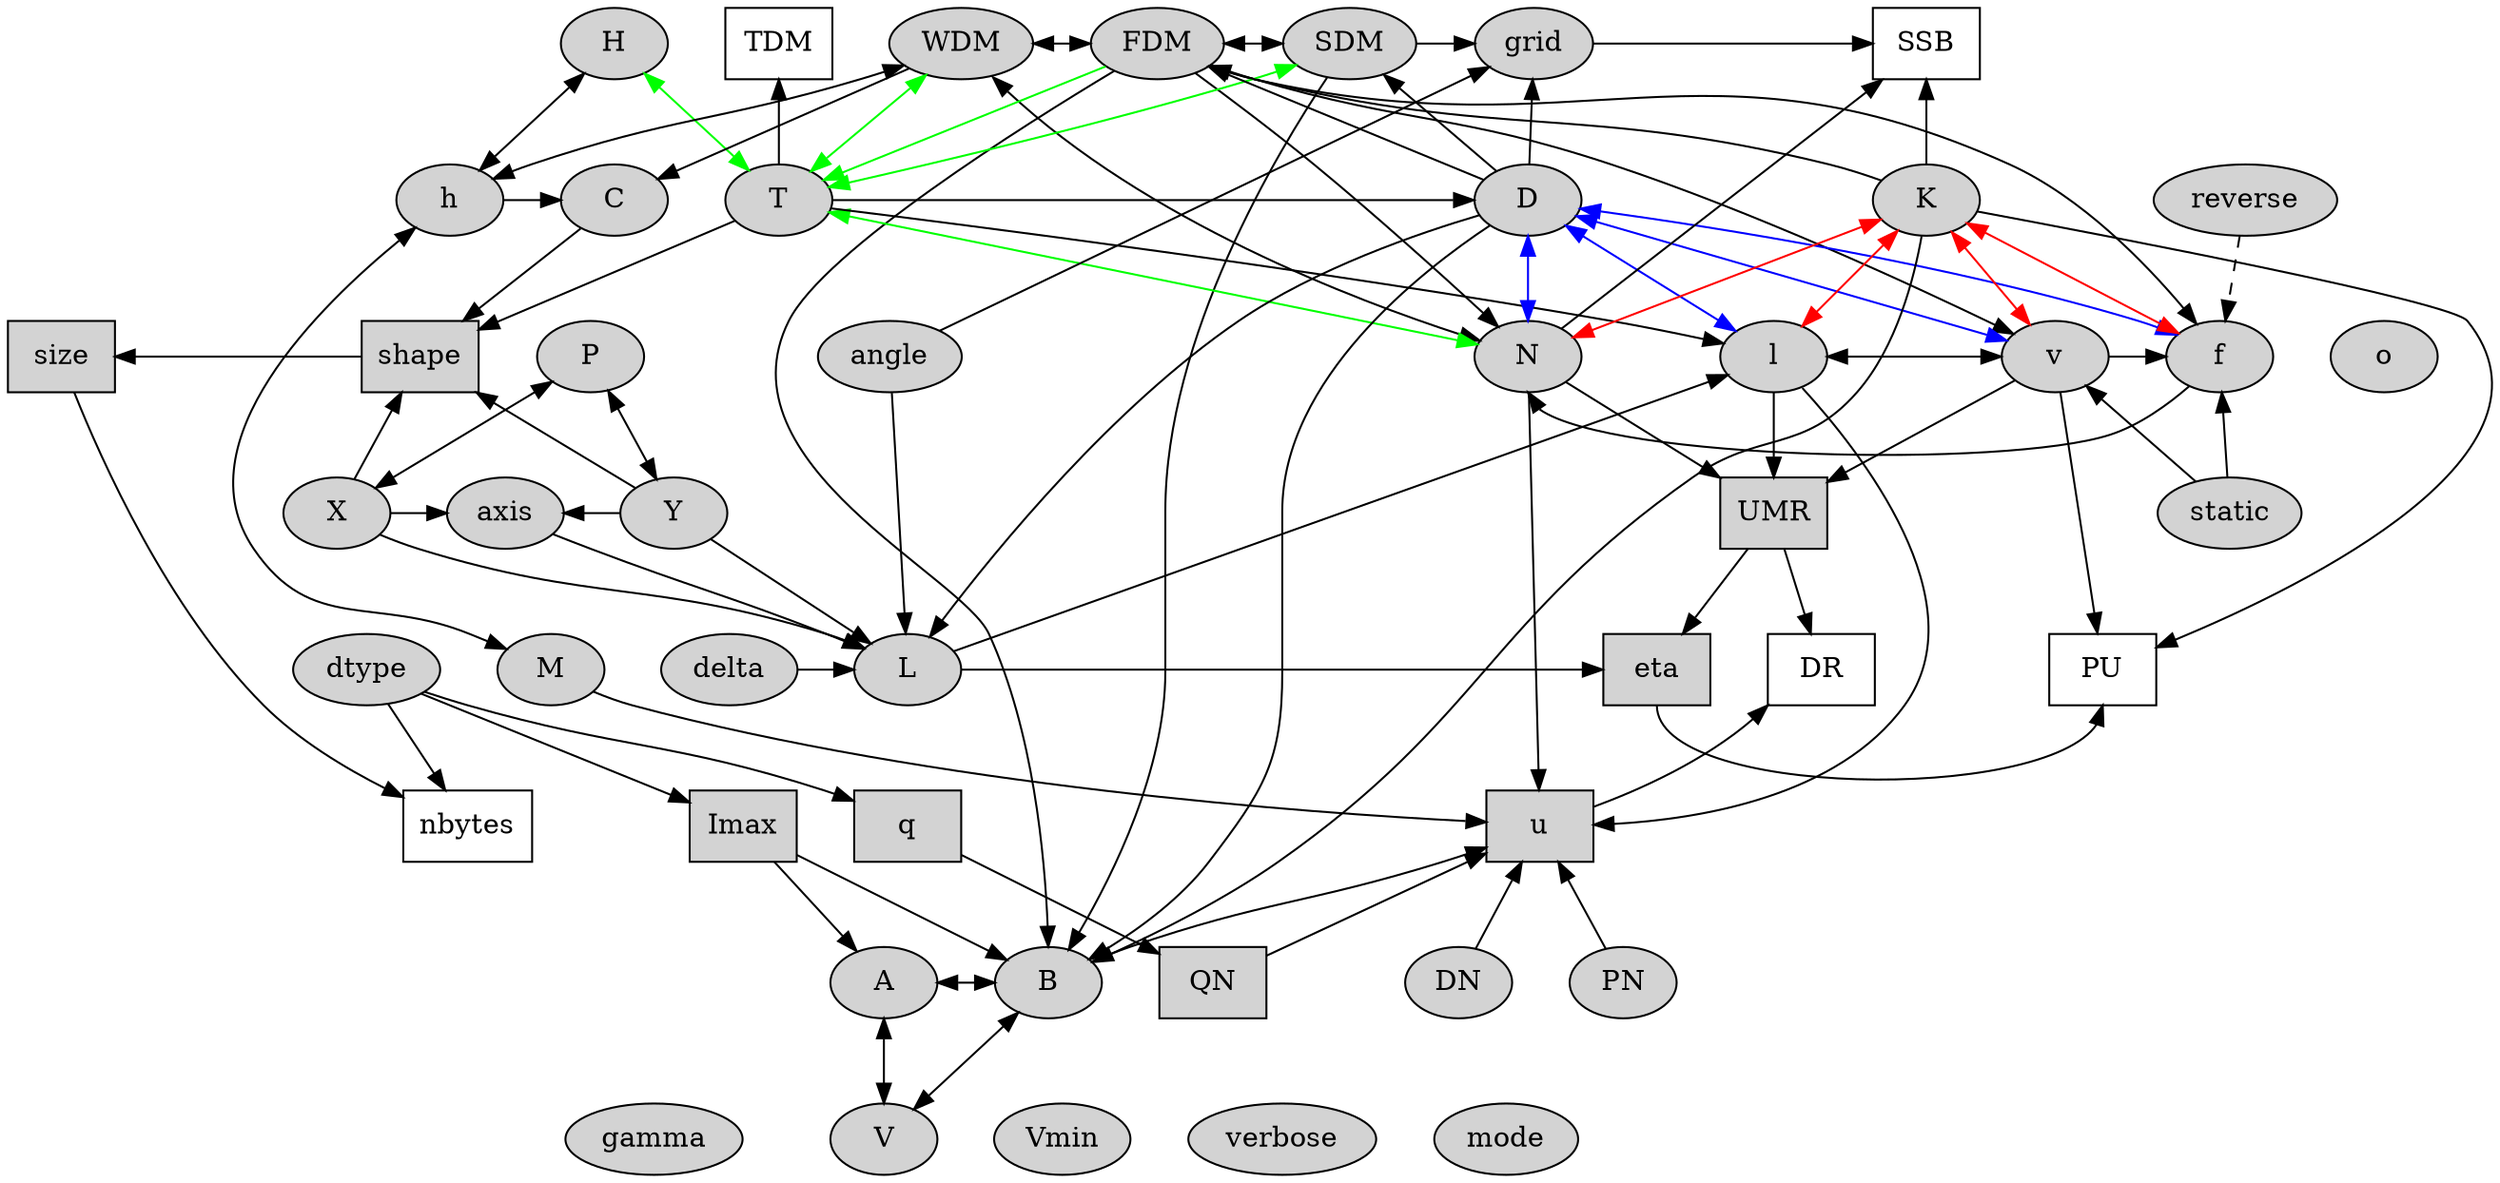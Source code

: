 digraph G {
    graph [compound=True]
    node [style=filled]
    nodesep=0.4  // default: 0.25
    ranksep=0.6  // default: 0.5

    {rank=same; H -> TDM -> WDM -> FDM -> SDM -> grid -> SSB[style=invis][group=1]}
    {rank=same; h -> C -> T -> D -> K -> reverse[style=invis][group=2]}
    {rank=same; size -> shape -> P -> angle -> N -> l -> v -> f -> o[style=invis][group=3]}
    {rank=same; X -> axis -> Y -> UMR -> static[style=invis][group=4]}
    {rank=same; dtype -> M -> delta -> L -> eta -> DR -> PU[style=invis][group=5]}
    //{rank=same; dtype -> M -> angle[style=invis][group=6]}
    {rank=same; nbytes -> Imax -> q -> u[style=invis][group=7]}
    {rank=same; A -> B -> QN -> DN -> PN[style=invis][group=8]}
    {rank=same; gamma -> V -> Vmin -> verbose -> mode[style=invis][group=9]}

    SSB[shape=box][fillcolor=white]

    H -> {T} [dir=both][color=green]
    TDM -> WDM [style=invis]
    H -> {h} [dir=both]
    WDM -> C[shape=box]
    WDM -> h[dir=both]
    WDM:se -> N[dir=both]
    WDM:e -> FDM [weight=3][dir=both]
    WDM -> T[dir=both][color=green]
    FDM -> {N v f}
    FDM -> T [color=green]
    FDM:e -> SDM [weight=1][dir=both]
    SDM -> T[dir=both][color=green]
    SDM:e -> grid
    SDM -> B
    FDM -> B
    grid:e -> SSB

    C -> shape
    h:e -> C
    h -> M [dir=both]
    h -> size [style=invis]
//    T -> {D K} [constraint=false]
    T -> {TDM shape l}
    T:e -> D
    T -> N [dir=both][color=green]
    D -> {FDM SDM grid L B}
    D -> {N l v f}[dir=both][color=blue]
    K -> {N l v f}[dir=both][color=red]
    K -> {FDM B PU}
    K -> SSB [weight=5]
    reverse -> f [style=dashed]

    N -> {SSB UMR}
    l -> UMR [weight=13]
    l:e -> v [dir=both]
    v:e -> f
    v -> {UMR PU}
    f -> N:s

    P -> X [dir=both]
    P -> Y [dir=both]
    X:e -> axis
    X -> {shape L}
    Y -> {shape L}
    Y:w -> axis
    axis -> L
    UMR -> {eta DR}
    static -> {v f}

    M -> u
    delta:e -> L
    angle -> L
    L:e -> eta
    L -> l
    eta:s -> PU:s

    u -> DR:sw [constraint=false]

    dtype -> {Imax q nbytes}

    Imax -> A
    Imax -> B [weight=2]
    q -> QN [weight=2]
    nbytes -> gamma [style=invis]
    Vmin
    verbose
    mode
    o

    A:e -> B [dir=both]
    A -> V [dir=both][weight=3]
    B -> V [dir=both]
    B -> u
    QN -> u
    DN -> u [weight=2]
    PN -> u

    size -> nbytes
    //shape -> size
    size:e -> shape [dir=back][constraint=false]
    shape -> axis [style=invis]

    N -> u
    l -> u
    angle -> grid

    shape[shape=box]
    size[shape=box]
    nbytes[shape=box][fillcolor=white]
    Imax[shape=box]
    q[shape=box]
//    Q[shape=box]
    QN[shape=box]
    UMR[shape=box]
    eta[shape=box]
    u[shape=box]
    TDM[shape=box][fillcolor=white]
    //L[shape=box]
    DR[shape=box][fillcolor=white]
    PU[shape=box][fillcolor=white]
}
